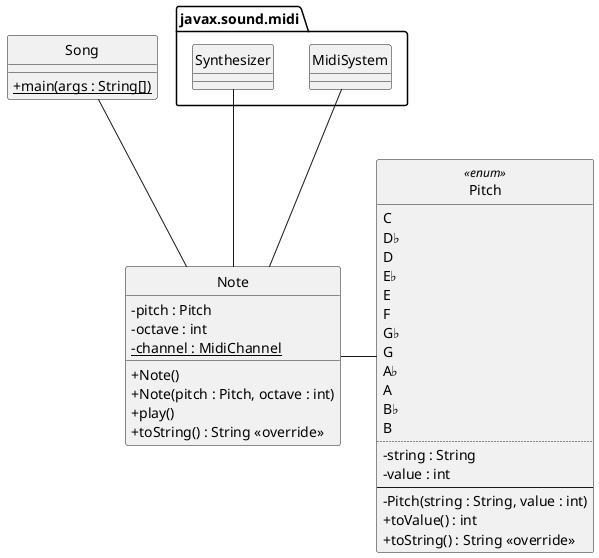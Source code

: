 @startuml
skinparam classAttributeIconSize 0
set separator none
hide circle

package javax.sound.midi {
class MidiSystem
class Synthesizer
}

enum Pitch <<enum>> {
C
D♭
D
E♭
E
F
G♭
G
A♭
A
B♭
B
..
-string : String
-value : int
--
-Pitch(string : String, value : int)
+toValue() : int
+toString() : String <<override>>
}
class Note {
-pitch : Pitch
-octave : int
-{static} channel : MidiChannel
+Note()
+Note(pitch : Pitch, octave : int)
+play()
+toString() : String <<override>>
}
class Song {
    +{static} main(args : String[])
}

Note - Pitch
Song -- Note
Synthesizer -- Note
MidiSystem -- Note
@enduml
